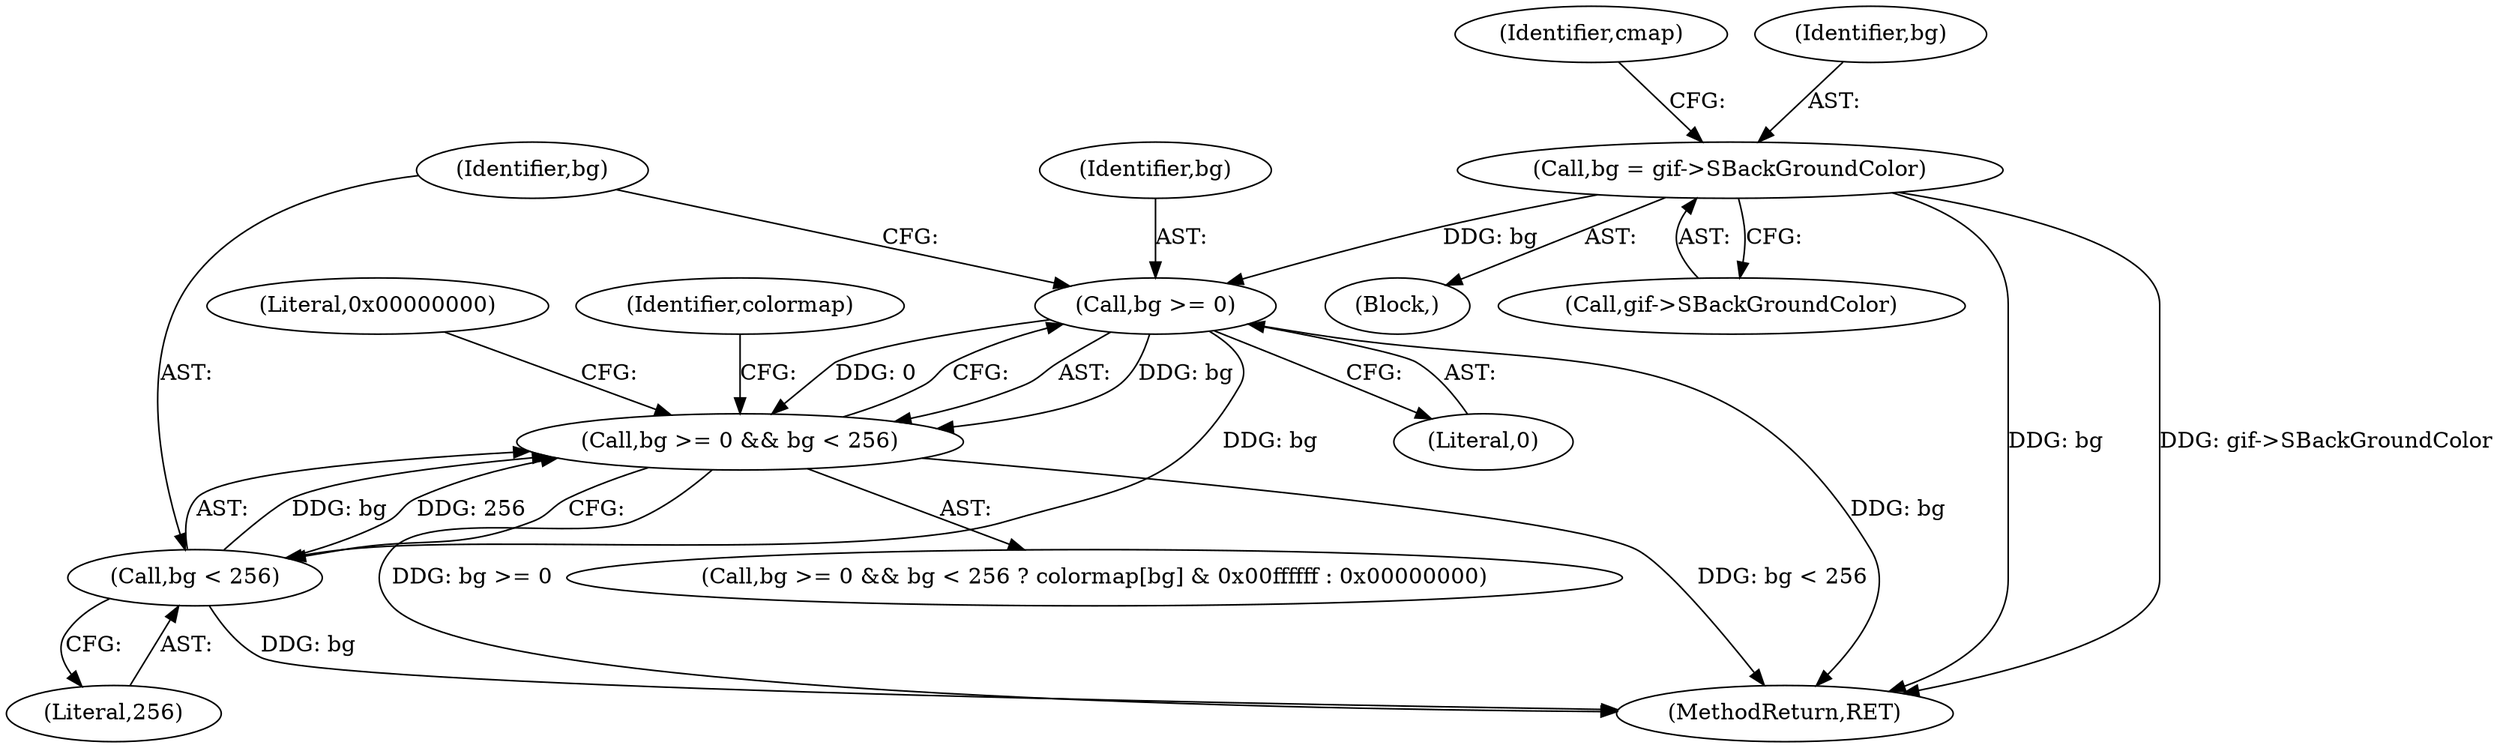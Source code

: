digraph "0_enlightment_37a96801663b7b4cd3fbe56cc0eb8b6a17e766a8@pointer" {
"1000452" [label="(Call,bg = gif->SBackGroundColor)"];
"1000559" [label="(Call,bg >= 0)"];
"1000558" [label="(Call,bg >= 0 && bg < 256)"];
"1000562" [label="(Call,bg < 256)"];
"1000560" [label="(Identifier,bg)"];
"1000558" [label="(Call,bg >= 0 && bg < 256)"];
"1000450" [label="(Block,)"];
"1000570" [label="(Literal,0x00000000)"];
"1000559" [label="(Call,bg >= 0)"];
"1000458" [label="(Identifier,cmap)"];
"1000452" [label="(Call,bg = gif->SBackGroundColor)"];
"1000564" [label="(Literal,256)"];
"1000561" [label="(Literal,0)"];
"1000775" [label="(MethodReturn,RET)"];
"1000557" [label="(Call,bg >= 0 && bg < 256 ? colormap[bg] & 0x00ffffff : 0x00000000)"];
"1000563" [label="(Identifier,bg)"];
"1000562" [label="(Call,bg < 256)"];
"1000567" [label="(Identifier,colormap)"];
"1000453" [label="(Identifier,bg)"];
"1000454" [label="(Call,gif->SBackGroundColor)"];
"1000452" -> "1000450"  [label="AST: "];
"1000452" -> "1000454"  [label="CFG: "];
"1000453" -> "1000452"  [label="AST: "];
"1000454" -> "1000452"  [label="AST: "];
"1000458" -> "1000452"  [label="CFG: "];
"1000452" -> "1000775"  [label="DDG: bg"];
"1000452" -> "1000775"  [label="DDG: gif->SBackGroundColor"];
"1000452" -> "1000559"  [label="DDG: bg"];
"1000559" -> "1000558"  [label="AST: "];
"1000559" -> "1000561"  [label="CFG: "];
"1000560" -> "1000559"  [label="AST: "];
"1000561" -> "1000559"  [label="AST: "];
"1000563" -> "1000559"  [label="CFG: "];
"1000558" -> "1000559"  [label="CFG: "];
"1000559" -> "1000775"  [label="DDG: bg"];
"1000559" -> "1000558"  [label="DDG: bg"];
"1000559" -> "1000558"  [label="DDG: 0"];
"1000559" -> "1000562"  [label="DDG: bg"];
"1000558" -> "1000557"  [label="AST: "];
"1000558" -> "1000562"  [label="CFG: "];
"1000562" -> "1000558"  [label="AST: "];
"1000567" -> "1000558"  [label="CFG: "];
"1000570" -> "1000558"  [label="CFG: "];
"1000558" -> "1000775"  [label="DDG: bg < 256"];
"1000558" -> "1000775"  [label="DDG: bg >= 0"];
"1000562" -> "1000558"  [label="DDG: bg"];
"1000562" -> "1000558"  [label="DDG: 256"];
"1000562" -> "1000564"  [label="CFG: "];
"1000563" -> "1000562"  [label="AST: "];
"1000564" -> "1000562"  [label="AST: "];
"1000562" -> "1000775"  [label="DDG: bg"];
}
